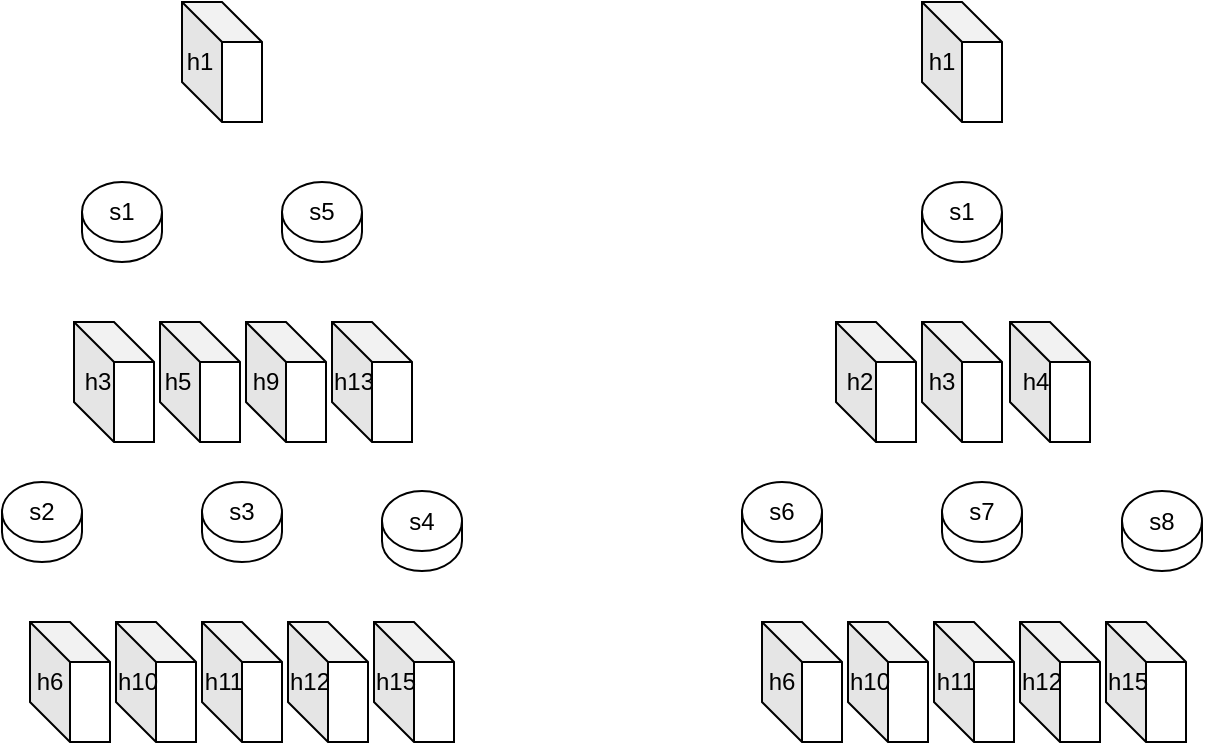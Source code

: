<mxfile version="15.3.8" type="github">
  <diagram id="L08escGr5f01V_NW2MQc" name="第 1 页">
    <mxGraphModel dx="1662" dy="762" grid="1" gridSize="10" guides="1" tooltips="1" connect="1" arrows="1" fold="1" page="1" pageScale="1" pageWidth="827" pageHeight="1169" math="0" shadow="0">
      <root>
        <mxCell id="0" />
        <mxCell id="1" parent="0" />
        <mxCell id="nwQN5Aa6cSu29XIbnHUv-1" value="" style="shape=cube;whiteSpace=wrap;html=1;boundedLbl=1;backgroundOutline=1;darkOpacity=0.05;darkOpacity2=0.1;" vertex="1" parent="1">
          <mxGeometry x="230" y="340" width="40" height="60" as="geometry" />
        </mxCell>
        <mxCell id="nwQN5Aa6cSu29XIbnHUv-2" value="" style="shape=cylinder3;whiteSpace=wrap;html=1;boundedLbl=1;backgroundOutline=1;size=15;" vertex="1" parent="1">
          <mxGeometry x="140" y="580" width="40" height="40" as="geometry" />
        </mxCell>
        <mxCell id="nwQN5Aa6cSu29XIbnHUv-4" value="" style="shape=cube;whiteSpace=wrap;html=1;boundedLbl=1;backgroundOutline=1;darkOpacity=0.05;darkOpacity2=0.1;" vertex="1" parent="1">
          <mxGeometry x="176" y="500" width="40" height="60" as="geometry" />
        </mxCell>
        <mxCell id="nwQN5Aa6cSu29XIbnHUv-5" value="" style="shape=cube;whiteSpace=wrap;html=1;boundedLbl=1;backgroundOutline=1;darkOpacity=0.05;darkOpacity2=0.1;" vertex="1" parent="1">
          <mxGeometry x="219" y="500" width="40" height="60" as="geometry" />
        </mxCell>
        <mxCell id="nwQN5Aa6cSu29XIbnHUv-6" value="" style="shape=cube;whiteSpace=wrap;html=1;boundedLbl=1;backgroundOutline=1;darkOpacity=0.05;darkOpacity2=0.1;" vertex="1" parent="1">
          <mxGeometry x="262" y="500" width="40" height="60" as="geometry" />
        </mxCell>
        <mxCell id="nwQN5Aa6cSu29XIbnHUv-7" value="" style="shape=cube;whiteSpace=wrap;html=1;boundedLbl=1;backgroundOutline=1;darkOpacity=0.05;darkOpacity2=0.1;" vertex="1" parent="1">
          <mxGeometry x="305" y="500" width="40" height="60" as="geometry" />
        </mxCell>
        <mxCell id="nwQN5Aa6cSu29XIbnHUv-9" value="" style="shape=cube;whiteSpace=wrap;html=1;boundedLbl=1;backgroundOutline=1;darkOpacity=0.05;darkOpacity2=0.1;" vertex="1" parent="1">
          <mxGeometry x="154" y="650" width="40" height="60" as="geometry" />
        </mxCell>
        <mxCell id="nwQN5Aa6cSu29XIbnHUv-10" value="" style="shape=cube;whiteSpace=wrap;html=1;boundedLbl=1;backgroundOutline=1;darkOpacity=0.05;darkOpacity2=0.1;" vertex="1" parent="1">
          <mxGeometry x="197" y="650" width="40" height="60" as="geometry" />
        </mxCell>
        <mxCell id="nwQN5Aa6cSu29XIbnHUv-11" value="" style="shape=cube;whiteSpace=wrap;html=1;boundedLbl=1;backgroundOutline=1;darkOpacity=0.05;darkOpacity2=0.1;" vertex="1" parent="1">
          <mxGeometry x="240" y="650" width="40" height="60" as="geometry" />
        </mxCell>
        <mxCell id="nwQN5Aa6cSu29XIbnHUv-12" value="" style="shape=cube;whiteSpace=wrap;html=1;boundedLbl=1;backgroundOutline=1;darkOpacity=0.05;darkOpacity2=0.1;" vertex="1" parent="1">
          <mxGeometry x="283" y="650" width="40" height="60" as="geometry" />
        </mxCell>
        <mxCell id="nwQN5Aa6cSu29XIbnHUv-13" value="" style="shape=cube;whiteSpace=wrap;html=1;boundedLbl=1;backgroundOutline=1;darkOpacity=0.05;darkOpacity2=0.1;" vertex="1" parent="1">
          <mxGeometry x="326" y="650" width="40" height="60" as="geometry" />
        </mxCell>
        <mxCell id="nwQN5Aa6cSu29XIbnHUv-15" value="" style="shape=cylinder3;whiteSpace=wrap;html=1;boundedLbl=1;backgroundOutline=1;size=15;" vertex="1" parent="1">
          <mxGeometry x="240" y="580" width="40" height="40" as="geometry" />
        </mxCell>
        <mxCell id="nwQN5Aa6cSu29XIbnHUv-16" value="" style="shape=cylinder3;whiteSpace=wrap;html=1;boundedLbl=1;backgroundOutline=1;size=15;" vertex="1" parent="1">
          <mxGeometry x="330" y="584.5" width="40" height="40" as="geometry" />
        </mxCell>
        <mxCell id="nwQN5Aa6cSu29XIbnHUv-17" value="" style="shape=cylinder3;whiteSpace=wrap;html=1;boundedLbl=1;backgroundOutline=1;size=15;" vertex="1" parent="1">
          <mxGeometry x="180" y="430" width="40" height="40" as="geometry" />
        </mxCell>
        <mxCell id="nwQN5Aa6cSu29XIbnHUv-18" value="" style="shape=cylinder3;whiteSpace=wrap;html=1;boundedLbl=1;backgroundOutline=1;size=15;" vertex="1" parent="1">
          <mxGeometry x="280" y="430" width="40" height="40" as="geometry" />
        </mxCell>
        <mxCell id="nwQN5Aa6cSu29XIbnHUv-19" value="" style="shape=cube;whiteSpace=wrap;html=1;boundedLbl=1;backgroundOutline=1;darkOpacity=0.05;darkOpacity2=0.1;" vertex="1" parent="1">
          <mxGeometry x="600" y="340" width="40" height="60" as="geometry" />
        </mxCell>
        <mxCell id="nwQN5Aa6cSu29XIbnHUv-20" value="" style="shape=cylinder3;whiteSpace=wrap;html=1;boundedLbl=1;backgroundOutline=1;size=15;" vertex="1" parent="1">
          <mxGeometry x="510" y="580" width="40" height="40" as="geometry" />
        </mxCell>
        <mxCell id="nwQN5Aa6cSu29XIbnHUv-21" value="" style="shape=cube;whiteSpace=wrap;html=1;boundedLbl=1;backgroundOutline=1;darkOpacity=0.05;darkOpacity2=0.1;" vertex="1" parent="1">
          <mxGeometry x="557" y="500" width="40" height="60" as="geometry" />
        </mxCell>
        <mxCell id="nwQN5Aa6cSu29XIbnHUv-22" value="" style="shape=cube;whiteSpace=wrap;html=1;boundedLbl=1;backgroundOutline=1;darkOpacity=0.05;darkOpacity2=0.1;" vertex="1" parent="1">
          <mxGeometry x="600" y="500" width="40" height="60" as="geometry" />
        </mxCell>
        <mxCell id="nwQN5Aa6cSu29XIbnHUv-23" value="" style="shape=cube;whiteSpace=wrap;html=1;boundedLbl=1;backgroundOutline=1;darkOpacity=0.05;darkOpacity2=0.1;" vertex="1" parent="1">
          <mxGeometry x="644" y="500" width="40" height="60" as="geometry" />
        </mxCell>
        <mxCell id="nwQN5Aa6cSu29XIbnHUv-30" value="" style="shape=cylinder3;whiteSpace=wrap;html=1;boundedLbl=1;backgroundOutline=1;size=15;" vertex="1" parent="1">
          <mxGeometry x="610" y="580" width="40" height="40" as="geometry" />
        </mxCell>
        <mxCell id="nwQN5Aa6cSu29XIbnHUv-31" value="" style="shape=cylinder3;whiteSpace=wrap;html=1;boundedLbl=1;backgroundOutline=1;size=15;" vertex="1" parent="1">
          <mxGeometry x="700" y="584.5" width="40" height="40" as="geometry" />
        </mxCell>
        <mxCell id="nwQN5Aa6cSu29XIbnHUv-32" value="" style="shape=cylinder3;whiteSpace=wrap;html=1;boundedLbl=1;backgroundOutline=1;size=15;" vertex="1" parent="1">
          <mxGeometry x="600" y="430" width="40" height="40" as="geometry" />
        </mxCell>
        <mxCell id="nwQN5Aa6cSu29XIbnHUv-35" value="h6" style="text;html=1;strokeColor=none;fillColor=none;align=center;verticalAlign=middle;whiteSpace=wrap;rounded=0;" vertex="1" parent="1">
          <mxGeometry x="144" y="670" width="40" height="20" as="geometry" />
        </mxCell>
        <mxCell id="nwQN5Aa6cSu29XIbnHUv-36" value="h10" style="text;html=1;strokeColor=none;fillColor=none;align=center;verticalAlign=middle;whiteSpace=wrap;rounded=0;" vertex="1" parent="1">
          <mxGeometry x="188" y="670" width="40" height="20" as="geometry" />
        </mxCell>
        <mxCell id="nwQN5Aa6cSu29XIbnHUv-37" value="h11" style="text;html=1;strokeColor=none;fillColor=none;align=center;verticalAlign=middle;whiteSpace=wrap;rounded=0;" vertex="1" parent="1">
          <mxGeometry x="231" y="670" width="40" height="20" as="geometry" />
        </mxCell>
        <mxCell id="nwQN5Aa6cSu29XIbnHUv-38" value="h12" style="text;html=1;strokeColor=none;fillColor=none;align=center;verticalAlign=middle;whiteSpace=wrap;rounded=0;" vertex="1" parent="1">
          <mxGeometry x="274" y="670" width="40" height="20" as="geometry" />
        </mxCell>
        <mxCell id="nwQN5Aa6cSu29XIbnHUv-39" value="h15" style="text;html=1;strokeColor=none;fillColor=none;align=center;verticalAlign=middle;whiteSpace=wrap;rounded=0;" vertex="1" parent="1">
          <mxGeometry x="317" y="670" width="40" height="20" as="geometry" />
        </mxCell>
        <mxCell id="nwQN5Aa6cSu29XIbnHUv-40" value="" style="shape=cube;whiteSpace=wrap;html=1;boundedLbl=1;backgroundOutline=1;darkOpacity=0.05;darkOpacity2=0.1;" vertex="1" parent="1">
          <mxGeometry x="520" y="650" width="40" height="60" as="geometry" />
        </mxCell>
        <mxCell id="nwQN5Aa6cSu29XIbnHUv-41" value="" style="shape=cube;whiteSpace=wrap;html=1;boundedLbl=1;backgroundOutline=1;darkOpacity=0.05;darkOpacity2=0.1;" vertex="1" parent="1">
          <mxGeometry x="563" y="650" width="40" height="60" as="geometry" />
        </mxCell>
        <mxCell id="nwQN5Aa6cSu29XIbnHUv-42" value="" style="shape=cube;whiteSpace=wrap;html=1;boundedLbl=1;backgroundOutline=1;darkOpacity=0.05;darkOpacity2=0.1;" vertex="1" parent="1">
          <mxGeometry x="606" y="650" width="40" height="60" as="geometry" />
        </mxCell>
        <mxCell id="nwQN5Aa6cSu29XIbnHUv-43" value="" style="shape=cube;whiteSpace=wrap;html=1;boundedLbl=1;backgroundOutline=1;darkOpacity=0.05;darkOpacity2=0.1;" vertex="1" parent="1">
          <mxGeometry x="649" y="650" width="40" height="60" as="geometry" />
        </mxCell>
        <mxCell id="nwQN5Aa6cSu29XIbnHUv-44" value="" style="shape=cube;whiteSpace=wrap;html=1;boundedLbl=1;backgroundOutline=1;darkOpacity=0.05;darkOpacity2=0.1;" vertex="1" parent="1">
          <mxGeometry x="692" y="650" width="40" height="60" as="geometry" />
        </mxCell>
        <mxCell id="nwQN5Aa6cSu29XIbnHUv-45" value="h6" style="text;html=1;strokeColor=none;fillColor=none;align=center;verticalAlign=middle;whiteSpace=wrap;rounded=0;" vertex="1" parent="1">
          <mxGeometry x="510" y="670" width="40" height="20" as="geometry" />
        </mxCell>
        <mxCell id="nwQN5Aa6cSu29XIbnHUv-46" value="h10" style="text;html=1;strokeColor=none;fillColor=none;align=center;verticalAlign=middle;whiteSpace=wrap;rounded=0;" vertex="1" parent="1">
          <mxGeometry x="554" y="670" width="40" height="20" as="geometry" />
        </mxCell>
        <mxCell id="nwQN5Aa6cSu29XIbnHUv-47" value="h11" style="text;html=1;strokeColor=none;fillColor=none;align=center;verticalAlign=middle;whiteSpace=wrap;rounded=0;" vertex="1" parent="1">
          <mxGeometry x="597" y="670" width="40" height="20" as="geometry" />
        </mxCell>
        <mxCell id="nwQN5Aa6cSu29XIbnHUv-48" value="h12" style="text;html=1;strokeColor=none;fillColor=none;align=center;verticalAlign=middle;whiteSpace=wrap;rounded=0;" vertex="1" parent="1">
          <mxGeometry x="640" y="670" width="40" height="20" as="geometry" />
        </mxCell>
        <mxCell id="nwQN5Aa6cSu29XIbnHUv-49" value="h15" style="text;html=1;strokeColor=none;fillColor=none;align=center;verticalAlign=middle;whiteSpace=wrap;rounded=0;" vertex="1" parent="1">
          <mxGeometry x="683" y="670" width="40" height="20" as="geometry" />
        </mxCell>
        <mxCell id="nwQN5Aa6cSu29XIbnHUv-50" value="s2" style="text;html=1;strokeColor=none;fillColor=none;align=center;verticalAlign=middle;whiteSpace=wrap;rounded=0;" vertex="1" parent="1">
          <mxGeometry x="140" y="585" width="40" height="20" as="geometry" />
        </mxCell>
        <mxCell id="nwQN5Aa6cSu29XIbnHUv-51" value="s3" style="text;html=1;strokeColor=none;fillColor=none;align=center;verticalAlign=middle;whiteSpace=wrap;rounded=0;" vertex="1" parent="1">
          <mxGeometry x="240" y="585" width="40" height="20" as="geometry" />
        </mxCell>
        <mxCell id="nwQN5Aa6cSu29XIbnHUv-52" value="s4" style="text;html=1;strokeColor=none;fillColor=none;align=center;verticalAlign=middle;whiteSpace=wrap;rounded=0;" vertex="1" parent="1">
          <mxGeometry x="330" y="590" width="40" height="20" as="geometry" />
        </mxCell>
        <mxCell id="nwQN5Aa6cSu29XIbnHUv-53" value="s6" style="text;html=1;strokeColor=none;fillColor=none;align=center;verticalAlign=middle;whiteSpace=wrap;rounded=0;" vertex="1" parent="1">
          <mxGeometry x="510" y="585" width="40" height="20" as="geometry" />
        </mxCell>
        <mxCell id="nwQN5Aa6cSu29XIbnHUv-54" value="s7" style="text;html=1;strokeColor=none;fillColor=none;align=center;verticalAlign=middle;whiteSpace=wrap;rounded=0;" vertex="1" parent="1">
          <mxGeometry x="610" y="585" width="40" height="20" as="geometry" />
        </mxCell>
        <mxCell id="nwQN5Aa6cSu29XIbnHUv-55" value="s8" style="text;html=1;strokeColor=none;fillColor=none;align=center;verticalAlign=middle;whiteSpace=wrap;rounded=0;" vertex="1" parent="1">
          <mxGeometry x="700" y="590" width="40" height="20" as="geometry" />
        </mxCell>
        <mxCell id="nwQN5Aa6cSu29XIbnHUv-56" value="s1" style="text;html=1;strokeColor=none;fillColor=none;align=center;verticalAlign=middle;whiteSpace=wrap;rounded=0;" vertex="1" parent="1">
          <mxGeometry x="600" y="435" width="40" height="20" as="geometry" />
        </mxCell>
        <mxCell id="nwQN5Aa6cSu29XIbnHUv-57" value="s1" style="text;html=1;strokeColor=none;fillColor=none;align=center;verticalAlign=middle;whiteSpace=wrap;rounded=0;" vertex="1" parent="1">
          <mxGeometry x="180" y="435" width="40" height="20" as="geometry" />
        </mxCell>
        <mxCell id="nwQN5Aa6cSu29XIbnHUv-58" value="s5" style="text;html=1;strokeColor=none;fillColor=none;align=center;verticalAlign=middle;whiteSpace=wrap;rounded=0;" vertex="1" parent="1">
          <mxGeometry x="280" y="435" width="40" height="20" as="geometry" />
        </mxCell>
        <mxCell id="nwQN5Aa6cSu29XIbnHUv-59" value="h1" style="text;html=1;strokeColor=none;fillColor=none;align=center;verticalAlign=middle;whiteSpace=wrap;rounded=0;" vertex="1" parent="1">
          <mxGeometry x="219" y="360" width="40" height="20" as="geometry" />
        </mxCell>
        <mxCell id="nwQN5Aa6cSu29XIbnHUv-61" value="h1" style="text;html=1;strokeColor=none;fillColor=none;align=center;verticalAlign=middle;whiteSpace=wrap;rounded=0;" vertex="1" parent="1">
          <mxGeometry x="590" y="360" width="40" height="20" as="geometry" />
        </mxCell>
        <mxCell id="nwQN5Aa6cSu29XIbnHUv-62" value="h3" style="text;html=1;strokeColor=none;fillColor=none;align=center;verticalAlign=middle;whiteSpace=wrap;rounded=0;" vertex="1" parent="1">
          <mxGeometry x="168" y="520" width="40" height="20" as="geometry" />
        </mxCell>
        <mxCell id="nwQN5Aa6cSu29XIbnHUv-63" value="h5" style="text;html=1;strokeColor=none;fillColor=none;align=center;verticalAlign=middle;whiteSpace=wrap;rounded=0;" vertex="1" parent="1">
          <mxGeometry x="208" y="520" width="40" height="20" as="geometry" />
        </mxCell>
        <mxCell id="nwQN5Aa6cSu29XIbnHUv-64" value="h9" style="text;html=1;strokeColor=none;fillColor=none;align=center;verticalAlign=middle;whiteSpace=wrap;rounded=0;" vertex="1" parent="1">
          <mxGeometry x="252" y="520" width="40" height="20" as="geometry" />
        </mxCell>
        <mxCell id="nwQN5Aa6cSu29XIbnHUv-65" value="h13" style="text;html=1;strokeColor=none;fillColor=none;align=center;verticalAlign=middle;whiteSpace=wrap;rounded=0;" vertex="1" parent="1">
          <mxGeometry x="296" y="520" width="40" height="20" as="geometry" />
        </mxCell>
        <mxCell id="nwQN5Aa6cSu29XIbnHUv-66" value="h3" style="text;html=1;strokeColor=none;fillColor=none;align=center;verticalAlign=middle;whiteSpace=wrap;rounded=0;" vertex="1" parent="1">
          <mxGeometry x="590" y="520" width="40" height="20" as="geometry" />
        </mxCell>
        <mxCell id="nwQN5Aa6cSu29XIbnHUv-67" value="h2" style="text;html=1;strokeColor=none;fillColor=none;align=center;verticalAlign=middle;whiteSpace=wrap;rounded=0;" vertex="1" parent="1">
          <mxGeometry x="549" y="520" width="40" height="20" as="geometry" />
        </mxCell>
        <mxCell id="nwQN5Aa6cSu29XIbnHUv-68" value="h4" style="text;html=1;strokeColor=none;fillColor=none;align=center;verticalAlign=middle;whiteSpace=wrap;rounded=0;" vertex="1" parent="1">
          <mxGeometry x="637" y="520" width="40" height="20" as="geometry" />
        </mxCell>
      </root>
    </mxGraphModel>
  </diagram>
</mxfile>
